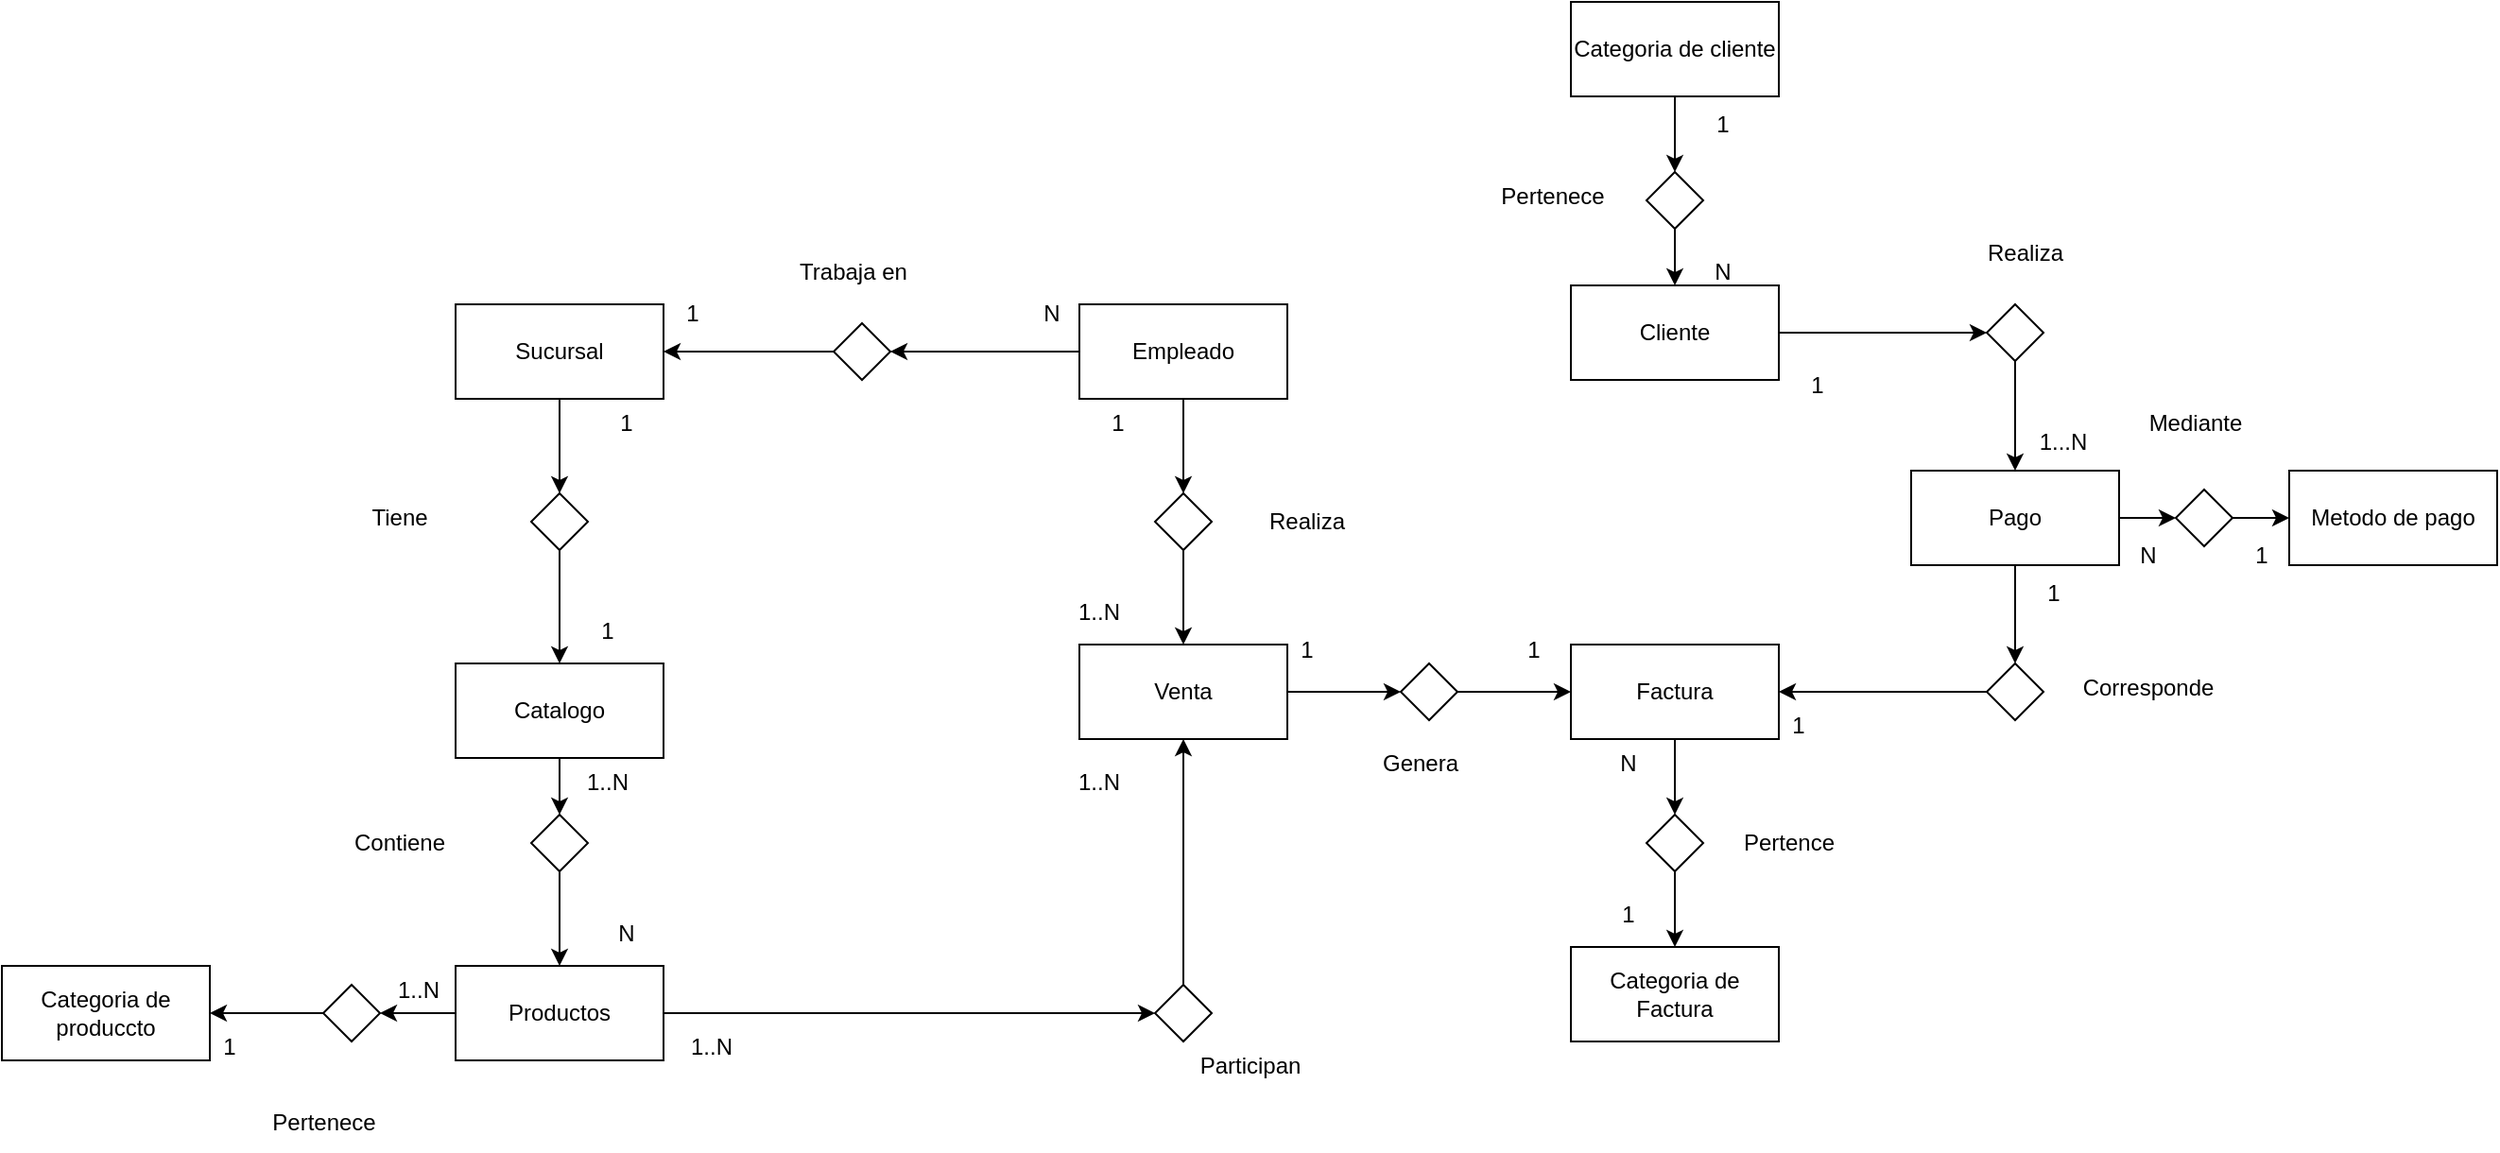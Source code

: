<mxfile version="24.7.17">
  <diagram name="Página-1" id="bJ0KBdlIUZLLZwcX1AwN">
    <mxGraphModel dx="2345" dy="1838" grid="1" gridSize="10" guides="1" tooltips="1" connect="1" arrows="1" fold="1" page="1" pageScale="1" pageWidth="827" pageHeight="1169" math="0" shadow="0">
      <root>
        <mxCell id="0" />
        <mxCell id="1" parent="0" />
        <mxCell id="lddae44WPFYO3zYL8UWN-17" style="edgeStyle=orthogonalEdgeStyle;rounded=0;orthogonalLoop=1;jettySize=auto;html=1;entryX=0.5;entryY=0;entryDx=0;entryDy=0;" edge="1" parent="1" source="lddae44WPFYO3zYL8UWN-1" target="lddae44WPFYO3zYL8UWN-15">
          <mxGeometry relative="1" as="geometry" />
        </mxCell>
        <mxCell id="lddae44WPFYO3zYL8UWN-1" value="Sucursal" style="html=1;whiteSpace=wrap;" vertex="1" parent="1">
          <mxGeometry x="150" y="50" width="110" height="50" as="geometry" />
        </mxCell>
        <mxCell id="lddae44WPFYO3zYL8UWN-9" style="edgeStyle=orthogonalEdgeStyle;rounded=0;orthogonalLoop=1;jettySize=auto;html=1;entryX=1;entryY=0.5;entryDx=0;entryDy=0;" edge="1" parent="1" source="lddae44WPFYO3zYL8UWN-2" target="lddae44WPFYO3zYL8UWN-8">
          <mxGeometry relative="1" as="geometry" />
        </mxCell>
        <mxCell id="lddae44WPFYO3zYL8UWN-38" style="edgeStyle=orthogonalEdgeStyle;rounded=0;orthogonalLoop=1;jettySize=auto;html=1;exitX=0.5;exitY=1;exitDx=0;exitDy=0;entryX=0.5;entryY=0;entryDx=0;entryDy=0;" edge="1" parent="1" source="lddae44WPFYO3zYL8UWN-2" target="lddae44WPFYO3zYL8UWN-37">
          <mxGeometry relative="1" as="geometry" />
        </mxCell>
        <mxCell id="lddae44WPFYO3zYL8UWN-2" value="Empleado" style="html=1;whiteSpace=wrap;" vertex="1" parent="1">
          <mxGeometry x="480" y="50" width="110" height="50" as="geometry" />
        </mxCell>
        <mxCell id="lddae44WPFYO3zYL8UWN-44" style="edgeStyle=orthogonalEdgeStyle;rounded=0;orthogonalLoop=1;jettySize=auto;html=1;entryX=0;entryY=0.5;entryDx=0;entryDy=0;" edge="1" parent="1" source="lddae44WPFYO3zYL8UWN-3" target="lddae44WPFYO3zYL8UWN-43">
          <mxGeometry relative="1" as="geometry" />
        </mxCell>
        <mxCell id="lddae44WPFYO3zYL8UWN-3" value="Venta" style="html=1;whiteSpace=wrap;" vertex="1" parent="1">
          <mxGeometry x="480" y="230" width="110" height="50" as="geometry" />
        </mxCell>
        <mxCell id="lddae44WPFYO3zYL8UWN-31" style="edgeStyle=orthogonalEdgeStyle;rounded=0;orthogonalLoop=1;jettySize=auto;html=1;entryX=1;entryY=0.5;entryDx=0;entryDy=0;" edge="1" parent="1" source="lddae44WPFYO3zYL8UWN-4" target="lddae44WPFYO3zYL8UWN-30">
          <mxGeometry relative="1" as="geometry" />
        </mxCell>
        <mxCell id="lddae44WPFYO3zYL8UWN-50" style="edgeStyle=orthogonalEdgeStyle;rounded=0;orthogonalLoop=1;jettySize=auto;html=1;entryX=0;entryY=0.5;entryDx=0;entryDy=0;" edge="1" parent="1" source="lddae44WPFYO3zYL8UWN-4" target="lddae44WPFYO3zYL8UWN-49">
          <mxGeometry relative="1" as="geometry" />
        </mxCell>
        <mxCell id="lddae44WPFYO3zYL8UWN-4" value="Productos" style="html=1;whiteSpace=wrap;" vertex="1" parent="1">
          <mxGeometry x="150" y="400" width="110" height="50" as="geometry" />
        </mxCell>
        <mxCell id="lddae44WPFYO3zYL8UWN-5" value="Categoria de produccto" style="html=1;whiteSpace=wrap;" vertex="1" parent="1">
          <mxGeometry x="-90" y="400" width="110" height="50" as="geometry" />
        </mxCell>
        <mxCell id="lddae44WPFYO3zYL8UWN-72" style="edgeStyle=orthogonalEdgeStyle;rounded=0;orthogonalLoop=1;jettySize=auto;html=1;entryX=0.5;entryY=0;entryDx=0;entryDy=0;" edge="1" parent="1" source="lddae44WPFYO3zYL8UWN-6" target="lddae44WPFYO3zYL8UWN-71">
          <mxGeometry relative="1" as="geometry" />
        </mxCell>
        <mxCell id="lddae44WPFYO3zYL8UWN-6" value="Factura" style="html=1;whiteSpace=wrap;" vertex="1" parent="1">
          <mxGeometry x="740" y="230" width="110" height="50" as="geometry" />
        </mxCell>
        <mxCell id="lddae44WPFYO3zYL8UWN-10" style="edgeStyle=orthogonalEdgeStyle;rounded=0;orthogonalLoop=1;jettySize=auto;html=1;entryX=1;entryY=0.5;entryDx=0;entryDy=0;" edge="1" parent="1" source="lddae44WPFYO3zYL8UWN-8" target="lddae44WPFYO3zYL8UWN-1">
          <mxGeometry relative="1" as="geometry" />
        </mxCell>
        <mxCell id="lddae44WPFYO3zYL8UWN-8" value="" style="rhombus;" vertex="1" parent="1">
          <mxGeometry x="350" y="60" width="30" height="30" as="geometry" />
        </mxCell>
        <mxCell id="lddae44WPFYO3zYL8UWN-11" value="Trabaja en" style="text;html=1;align=center;verticalAlign=middle;resizable=0;points=[];autosize=1;strokeColor=none;fillColor=none;" vertex="1" parent="1">
          <mxGeometry x="320" y="18" width="80" height="30" as="geometry" />
        </mxCell>
        <mxCell id="lddae44WPFYO3zYL8UWN-12" value="1" style="text;html=1;align=center;verticalAlign=middle;resizable=0;points=[];autosize=1;strokeColor=none;fillColor=none;" vertex="1" parent="1">
          <mxGeometry x="260" y="40" width="30" height="30" as="geometry" />
        </mxCell>
        <mxCell id="lddae44WPFYO3zYL8UWN-13" value="N" style="text;html=1;align=center;verticalAlign=middle;resizable=0;points=[];autosize=1;strokeColor=none;fillColor=none;" vertex="1" parent="1">
          <mxGeometry x="450" y="40" width="30" height="30" as="geometry" />
        </mxCell>
        <mxCell id="lddae44WPFYO3zYL8UWN-24" style="edgeStyle=orthogonalEdgeStyle;rounded=0;orthogonalLoop=1;jettySize=auto;html=1;entryX=0.5;entryY=0;entryDx=0;entryDy=0;" edge="1" parent="1" source="lddae44WPFYO3zYL8UWN-14" target="lddae44WPFYO3zYL8UWN-23">
          <mxGeometry relative="1" as="geometry" />
        </mxCell>
        <mxCell id="lddae44WPFYO3zYL8UWN-14" value="Catalogo" style="html=1;whiteSpace=wrap;" vertex="1" parent="1">
          <mxGeometry x="150" y="240" width="110" height="50" as="geometry" />
        </mxCell>
        <mxCell id="lddae44WPFYO3zYL8UWN-19" style="edgeStyle=orthogonalEdgeStyle;rounded=0;orthogonalLoop=1;jettySize=auto;html=1;" edge="1" parent="1" source="lddae44WPFYO3zYL8UWN-15" target="lddae44WPFYO3zYL8UWN-14">
          <mxGeometry relative="1" as="geometry" />
        </mxCell>
        <mxCell id="lddae44WPFYO3zYL8UWN-15" value="" style="rhombus;" vertex="1" parent="1">
          <mxGeometry x="190" y="150" width="30" height="30" as="geometry" />
        </mxCell>
        <mxCell id="lddae44WPFYO3zYL8UWN-20" value="Tiene" style="text;html=1;align=center;verticalAlign=middle;resizable=0;points=[];autosize=1;strokeColor=none;fillColor=none;" vertex="1" parent="1">
          <mxGeometry x="95" y="148" width="50" height="30" as="geometry" />
        </mxCell>
        <mxCell id="lddae44WPFYO3zYL8UWN-21" value="1" style="text;html=1;align=center;verticalAlign=middle;resizable=0;points=[];autosize=1;strokeColor=none;fillColor=none;" vertex="1" parent="1">
          <mxGeometry x="215" y="208" width="30" height="30" as="geometry" />
        </mxCell>
        <mxCell id="lddae44WPFYO3zYL8UWN-22" value="1" style="text;html=1;align=center;verticalAlign=middle;resizable=0;points=[];autosize=1;strokeColor=none;fillColor=none;" vertex="1" parent="1">
          <mxGeometry x="225" y="98" width="30" height="30" as="geometry" />
        </mxCell>
        <mxCell id="lddae44WPFYO3zYL8UWN-26" style="edgeStyle=orthogonalEdgeStyle;rounded=0;orthogonalLoop=1;jettySize=auto;html=1;entryX=0.5;entryY=0;entryDx=0;entryDy=0;" edge="1" parent="1" source="lddae44WPFYO3zYL8UWN-23" target="lddae44WPFYO3zYL8UWN-4">
          <mxGeometry relative="1" as="geometry" />
        </mxCell>
        <mxCell id="lddae44WPFYO3zYL8UWN-23" value="" style="rhombus;" vertex="1" parent="1">
          <mxGeometry x="190" y="320" width="30" height="30" as="geometry" />
        </mxCell>
        <mxCell id="lddae44WPFYO3zYL8UWN-27" value="Contiene" style="text;html=1;align=center;verticalAlign=middle;resizable=0;points=[];autosize=1;strokeColor=none;fillColor=none;" vertex="1" parent="1">
          <mxGeometry x="85" y="320" width="70" height="30" as="geometry" />
        </mxCell>
        <mxCell id="lddae44WPFYO3zYL8UWN-28" value="N" style="text;html=1;align=center;verticalAlign=middle;resizable=0;points=[];autosize=1;strokeColor=none;fillColor=none;" vertex="1" parent="1">
          <mxGeometry x="225" y="368" width="30" height="30" as="geometry" />
        </mxCell>
        <mxCell id="lddae44WPFYO3zYL8UWN-29" value="1..N" style="text;html=1;align=center;verticalAlign=middle;resizable=0;points=[];autosize=1;strokeColor=none;fillColor=none;" vertex="1" parent="1">
          <mxGeometry x="205" y="288" width="50" height="30" as="geometry" />
        </mxCell>
        <mxCell id="lddae44WPFYO3zYL8UWN-32" style="edgeStyle=orthogonalEdgeStyle;rounded=0;orthogonalLoop=1;jettySize=auto;html=1;entryX=1;entryY=0.5;entryDx=0;entryDy=0;" edge="1" parent="1" source="lddae44WPFYO3zYL8UWN-30" target="lddae44WPFYO3zYL8UWN-5">
          <mxGeometry relative="1" as="geometry" />
        </mxCell>
        <mxCell id="lddae44WPFYO3zYL8UWN-30" value="" style="rhombus;" vertex="1" parent="1">
          <mxGeometry x="80" y="410" width="30" height="30" as="geometry" />
        </mxCell>
        <mxCell id="lddae44WPFYO3zYL8UWN-33" value="Pertenece" style="text;html=1;align=center;verticalAlign=middle;resizable=0;points=[];autosize=1;strokeColor=none;fillColor=none;" vertex="1" parent="1">
          <mxGeometry x="40" y="468" width="80" height="30" as="geometry" />
        </mxCell>
        <mxCell id="lddae44WPFYO3zYL8UWN-34" value="1" style="text;html=1;align=center;verticalAlign=middle;resizable=0;points=[];autosize=1;strokeColor=none;fillColor=none;" vertex="1" parent="1">
          <mxGeometry x="15" y="428" width="30" height="30" as="geometry" />
        </mxCell>
        <mxCell id="lddae44WPFYO3zYL8UWN-36" value="1..N" style="text;html=1;align=center;verticalAlign=middle;resizable=0;points=[];autosize=1;strokeColor=none;fillColor=none;" vertex="1" parent="1">
          <mxGeometry x="105" y="398" width="50" height="30" as="geometry" />
        </mxCell>
        <mxCell id="lddae44WPFYO3zYL8UWN-39" style="edgeStyle=orthogonalEdgeStyle;rounded=0;orthogonalLoop=1;jettySize=auto;html=1;exitX=0.5;exitY=1;exitDx=0;exitDy=0;entryX=0.5;entryY=0;entryDx=0;entryDy=0;" edge="1" parent="1" source="lddae44WPFYO3zYL8UWN-37" target="lddae44WPFYO3zYL8UWN-3">
          <mxGeometry relative="1" as="geometry" />
        </mxCell>
        <mxCell id="lddae44WPFYO3zYL8UWN-37" value="" style="rhombus;" vertex="1" parent="1">
          <mxGeometry x="520" y="150" width="30" height="30" as="geometry" />
        </mxCell>
        <mxCell id="lddae44WPFYO3zYL8UWN-40" value="Realiza" style="text;html=1;align=center;verticalAlign=middle;resizable=0;points=[];autosize=1;strokeColor=none;fillColor=none;" vertex="1" parent="1">
          <mxGeometry x="570" y="150" width="60" height="30" as="geometry" />
        </mxCell>
        <mxCell id="lddae44WPFYO3zYL8UWN-41" value="1..N" style="text;html=1;align=center;verticalAlign=middle;resizable=0;points=[];autosize=1;strokeColor=none;fillColor=none;" vertex="1" parent="1">
          <mxGeometry x="465" y="198" width="50" height="30" as="geometry" />
        </mxCell>
        <mxCell id="lddae44WPFYO3zYL8UWN-42" value="1" style="text;html=1;align=center;verticalAlign=middle;resizable=0;points=[];autosize=1;strokeColor=none;fillColor=none;" vertex="1" parent="1">
          <mxGeometry x="485" y="98" width="30" height="30" as="geometry" />
        </mxCell>
        <mxCell id="lddae44WPFYO3zYL8UWN-45" style="edgeStyle=orthogonalEdgeStyle;rounded=0;orthogonalLoop=1;jettySize=auto;html=1;exitX=1;exitY=0.5;exitDx=0;exitDy=0;entryX=0;entryY=0.5;entryDx=0;entryDy=0;" edge="1" parent="1" source="lddae44WPFYO3zYL8UWN-43" target="lddae44WPFYO3zYL8UWN-6">
          <mxGeometry relative="1" as="geometry" />
        </mxCell>
        <mxCell id="lddae44WPFYO3zYL8UWN-43" value="" style="rhombus;" vertex="1" parent="1">
          <mxGeometry x="650" y="240" width="30" height="30" as="geometry" />
        </mxCell>
        <mxCell id="lddae44WPFYO3zYL8UWN-46" value="Genera" style="text;html=1;align=center;verticalAlign=middle;resizable=0;points=[];autosize=1;strokeColor=none;fillColor=none;" vertex="1" parent="1">
          <mxGeometry x="630" y="278" width="60" height="30" as="geometry" />
        </mxCell>
        <mxCell id="lddae44WPFYO3zYL8UWN-47" value="1" style="text;html=1;align=center;verticalAlign=middle;resizable=0;points=[];autosize=1;strokeColor=none;fillColor=none;" vertex="1" parent="1">
          <mxGeometry x="705" y="218" width="30" height="30" as="geometry" />
        </mxCell>
        <mxCell id="lddae44WPFYO3zYL8UWN-48" value="1" style="text;html=1;align=center;verticalAlign=middle;resizable=0;points=[];autosize=1;strokeColor=none;fillColor=none;" vertex="1" parent="1">
          <mxGeometry x="585" y="218" width="30" height="30" as="geometry" />
        </mxCell>
        <mxCell id="lddae44WPFYO3zYL8UWN-51" style="edgeStyle=orthogonalEdgeStyle;rounded=0;orthogonalLoop=1;jettySize=auto;html=1;entryX=0.5;entryY=1;entryDx=0;entryDy=0;" edge="1" parent="1" source="lddae44WPFYO3zYL8UWN-49" target="lddae44WPFYO3zYL8UWN-3">
          <mxGeometry relative="1" as="geometry" />
        </mxCell>
        <mxCell id="lddae44WPFYO3zYL8UWN-49" value="" style="rhombus;" vertex="1" parent="1">
          <mxGeometry x="520" y="410" width="30" height="30" as="geometry" />
        </mxCell>
        <mxCell id="lddae44WPFYO3zYL8UWN-52" value="Participan" style="text;html=1;align=center;verticalAlign=middle;resizable=0;points=[];autosize=1;strokeColor=none;fillColor=none;" vertex="1" parent="1">
          <mxGeometry x="530" y="438" width="80" height="30" as="geometry" />
        </mxCell>
        <mxCell id="lddae44WPFYO3zYL8UWN-53" value="1..N" style="text;html=1;align=center;verticalAlign=middle;resizable=0;points=[];autosize=1;strokeColor=none;fillColor=none;" vertex="1" parent="1">
          <mxGeometry x="465" y="288" width="50" height="30" as="geometry" />
        </mxCell>
        <mxCell id="lddae44WPFYO3zYL8UWN-54" value="1..N" style="text;html=1;align=center;verticalAlign=middle;resizable=0;points=[];autosize=1;strokeColor=none;fillColor=none;" vertex="1" parent="1">
          <mxGeometry x="260" y="428" width="50" height="30" as="geometry" />
        </mxCell>
        <mxCell id="lddae44WPFYO3zYL8UWN-79" style="edgeStyle=orthogonalEdgeStyle;rounded=0;orthogonalLoop=1;jettySize=auto;html=1;entryX=0;entryY=0.5;entryDx=0;entryDy=0;" edge="1" parent="1" source="lddae44WPFYO3zYL8UWN-55" target="lddae44WPFYO3zYL8UWN-78">
          <mxGeometry relative="1" as="geometry" />
        </mxCell>
        <mxCell id="lddae44WPFYO3zYL8UWN-55" value="Cliente" style="html=1;whiteSpace=wrap;" vertex="1" parent="1">
          <mxGeometry x="740" y="40" width="110" height="50" as="geometry" />
        </mxCell>
        <mxCell id="lddae44WPFYO3zYL8UWN-62" value="Categoria de Factura" style="html=1;whiteSpace=wrap;" vertex="1" parent="1">
          <mxGeometry x="740" y="390" width="110" height="50" as="geometry" />
        </mxCell>
        <mxCell id="lddae44WPFYO3zYL8UWN-66" style="edgeStyle=orthogonalEdgeStyle;rounded=0;orthogonalLoop=1;jettySize=auto;html=1;entryX=0.5;entryY=0;entryDx=0;entryDy=0;" edge="1" parent="1" source="lddae44WPFYO3zYL8UWN-64" target="lddae44WPFYO3zYL8UWN-65">
          <mxGeometry relative="1" as="geometry" />
        </mxCell>
        <mxCell id="lddae44WPFYO3zYL8UWN-64" value="Categoria de cliente" style="html=1;whiteSpace=wrap;" vertex="1" parent="1">
          <mxGeometry x="740" y="-110" width="110" height="50" as="geometry" />
        </mxCell>
        <mxCell id="lddae44WPFYO3zYL8UWN-67" style="edgeStyle=orthogonalEdgeStyle;rounded=0;orthogonalLoop=1;jettySize=auto;html=1;" edge="1" parent="1" source="lddae44WPFYO3zYL8UWN-65" target="lddae44WPFYO3zYL8UWN-55">
          <mxGeometry relative="1" as="geometry" />
        </mxCell>
        <mxCell id="lddae44WPFYO3zYL8UWN-65" value="" style="rhombus;" vertex="1" parent="1">
          <mxGeometry x="780" y="-20" width="30" height="30" as="geometry" />
        </mxCell>
        <mxCell id="lddae44WPFYO3zYL8UWN-68" value="N" style="text;html=1;align=center;verticalAlign=middle;resizable=0;points=[];autosize=1;strokeColor=none;fillColor=none;" vertex="1" parent="1">
          <mxGeometry x="805" y="18" width="30" height="30" as="geometry" />
        </mxCell>
        <mxCell id="lddae44WPFYO3zYL8UWN-69" value="1" style="text;html=1;align=center;verticalAlign=middle;resizable=0;points=[];autosize=1;strokeColor=none;fillColor=none;" vertex="1" parent="1">
          <mxGeometry x="805" y="-60" width="30" height="30" as="geometry" />
        </mxCell>
        <mxCell id="lddae44WPFYO3zYL8UWN-70" value="Pertenece" style="text;html=1;align=center;verticalAlign=middle;resizable=0;points=[];autosize=1;strokeColor=none;fillColor=none;" vertex="1" parent="1">
          <mxGeometry x="690" y="-22" width="80" height="30" as="geometry" />
        </mxCell>
        <mxCell id="lddae44WPFYO3zYL8UWN-73" style="edgeStyle=orthogonalEdgeStyle;rounded=0;orthogonalLoop=1;jettySize=auto;html=1;" edge="1" parent="1" source="lddae44WPFYO3zYL8UWN-71" target="lddae44WPFYO3zYL8UWN-62">
          <mxGeometry relative="1" as="geometry" />
        </mxCell>
        <mxCell id="lddae44WPFYO3zYL8UWN-71" value="" style="rhombus;" vertex="1" parent="1">
          <mxGeometry x="780" y="320" width="30" height="30" as="geometry" />
        </mxCell>
        <mxCell id="lddae44WPFYO3zYL8UWN-74" value="Pertence" style="text;html=1;align=center;verticalAlign=middle;resizable=0;points=[];autosize=1;strokeColor=none;fillColor=none;" vertex="1" parent="1">
          <mxGeometry x="820" y="320" width="70" height="30" as="geometry" />
        </mxCell>
        <mxCell id="lddae44WPFYO3zYL8UWN-75" value="N" style="text;html=1;align=center;verticalAlign=middle;resizable=0;points=[];autosize=1;strokeColor=none;fillColor=none;" vertex="1" parent="1">
          <mxGeometry x="755" y="278" width="30" height="30" as="geometry" />
        </mxCell>
        <mxCell id="lddae44WPFYO3zYL8UWN-76" value="1" style="text;html=1;align=center;verticalAlign=middle;resizable=0;points=[];autosize=1;strokeColor=none;fillColor=none;" vertex="1" parent="1">
          <mxGeometry x="755" y="358" width="30" height="30" as="geometry" />
        </mxCell>
        <mxCell id="lddae44WPFYO3zYL8UWN-85" style="edgeStyle=orthogonalEdgeStyle;rounded=0;orthogonalLoop=1;jettySize=auto;html=1;entryX=0.5;entryY=0;entryDx=0;entryDy=0;" edge="1" parent="1" source="lddae44WPFYO3zYL8UWN-77" target="lddae44WPFYO3zYL8UWN-84">
          <mxGeometry relative="1" as="geometry" />
        </mxCell>
        <mxCell id="lddae44WPFYO3zYL8UWN-92" style="edgeStyle=orthogonalEdgeStyle;rounded=0;orthogonalLoop=1;jettySize=auto;html=1;entryX=0;entryY=0.5;entryDx=0;entryDy=0;" edge="1" parent="1" source="lddae44WPFYO3zYL8UWN-77" target="lddae44WPFYO3zYL8UWN-90">
          <mxGeometry relative="1" as="geometry" />
        </mxCell>
        <mxCell id="lddae44WPFYO3zYL8UWN-77" value="Pago" style="html=1;whiteSpace=wrap;" vertex="1" parent="1">
          <mxGeometry x="920" y="138" width="110" height="50" as="geometry" />
        </mxCell>
        <mxCell id="lddae44WPFYO3zYL8UWN-80" style="edgeStyle=orthogonalEdgeStyle;rounded=0;orthogonalLoop=1;jettySize=auto;html=1;entryX=0.5;entryY=0;entryDx=0;entryDy=0;" edge="1" parent="1" source="lddae44WPFYO3zYL8UWN-78" target="lddae44WPFYO3zYL8UWN-77">
          <mxGeometry relative="1" as="geometry" />
        </mxCell>
        <mxCell id="lddae44WPFYO3zYL8UWN-78" value="" style="rhombus;" vertex="1" parent="1">
          <mxGeometry x="960" y="50" width="30" height="30" as="geometry" />
        </mxCell>
        <mxCell id="lddae44WPFYO3zYL8UWN-81" value="Realiza" style="text;html=1;align=center;verticalAlign=middle;resizable=0;points=[];autosize=1;strokeColor=none;fillColor=none;" vertex="1" parent="1">
          <mxGeometry x="950" y="8" width="60" height="30" as="geometry" />
        </mxCell>
        <mxCell id="lddae44WPFYO3zYL8UWN-82" value="1...N" style="text;html=1;align=center;verticalAlign=middle;resizable=0;points=[];autosize=1;strokeColor=none;fillColor=none;" vertex="1" parent="1">
          <mxGeometry x="975" y="108" width="50" height="30" as="geometry" />
        </mxCell>
        <mxCell id="lddae44WPFYO3zYL8UWN-83" value="1" style="text;html=1;align=center;verticalAlign=middle;resizable=0;points=[];autosize=1;strokeColor=none;fillColor=none;" vertex="1" parent="1">
          <mxGeometry x="855" y="78" width="30" height="30" as="geometry" />
        </mxCell>
        <mxCell id="lddae44WPFYO3zYL8UWN-86" style="edgeStyle=orthogonalEdgeStyle;rounded=0;orthogonalLoop=1;jettySize=auto;html=1;entryX=1;entryY=0.5;entryDx=0;entryDy=0;" edge="1" parent="1" source="lddae44WPFYO3zYL8UWN-84" target="lddae44WPFYO3zYL8UWN-6">
          <mxGeometry relative="1" as="geometry" />
        </mxCell>
        <mxCell id="lddae44WPFYO3zYL8UWN-84" value="" style="rhombus;" vertex="1" parent="1">
          <mxGeometry x="960" y="240" width="30" height="30" as="geometry" />
        </mxCell>
        <mxCell id="lddae44WPFYO3zYL8UWN-87" value="1" style="text;html=1;align=center;verticalAlign=middle;resizable=0;points=[];autosize=1;strokeColor=none;fillColor=none;" vertex="1" parent="1">
          <mxGeometry x="980" y="188" width="30" height="30" as="geometry" />
        </mxCell>
        <mxCell id="lddae44WPFYO3zYL8UWN-88" value="1" style="text;html=1;align=center;verticalAlign=middle;resizable=0;points=[];autosize=1;strokeColor=none;fillColor=none;" vertex="1" parent="1">
          <mxGeometry x="845" y="258" width="30" height="30" as="geometry" />
        </mxCell>
        <mxCell id="lddae44WPFYO3zYL8UWN-89" value="Metodo de pago" style="html=1;whiteSpace=wrap;" vertex="1" parent="1">
          <mxGeometry x="1120" y="138" width="110" height="50" as="geometry" />
        </mxCell>
        <mxCell id="lddae44WPFYO3zYL8UWN-93" style="edgeStyle=orthogonalEdgeStyle;rounded=0;orthogonalLoop=1;jettySize=auto;html=1;entryX=0;entryY=0.5;entryDx=0;entryDy=0;" edge="1" parent="1" source="lddae44WPFYO3zYL8UWN-90" target="lddae44WPFYO3zYL8UWN-89">
          <mxGeometry relative="1" as="geometry" />
        </mxCell>
        <mxCell id="lddae44WPFYO3zYL8UWN-90" value="" style="rhombus;" vertex="1" parent="1">
          <mxGeometry x="1060" y="148" width="30" height="30" as="geometry" />
        </mxCell>
        <mxCell id="lddae44WPFYO3zYL8UWN-94" value="Mediante" style="text;html=1;align=center;verticalAlign=middle;resizable=0;points=[];autosize=1;strokeColor=none;fillColor=none;" vertex="1" parent="1">
          <mxGeometry x="1035" y="98" width="70" height="30" as="geometry" />
        </mxCell>
        <mxCell id="lddae44WPFYO3zYL8UWN-95" value="1" style="text;html=1;align=center;verticalAlign=middle;resizable=0;points=[];autosize=1;strokeColor=none;fillColor=none;" vertex="1" parent="1">
          <mxGeometry x="1090" y="168" width="30" height="30" as="geometry" />
        </mxCell>
        <mxCell id="lddae44WPFYO3zYL8UWN-96" value="N" style="text;html=1;align=center;verticalAlign=middle;resizable=0;points=[];autosize=1;strokeColor=none;fillColor=none;" vertex="1" parent="1">
          <mxGeometry x="1030" y="168" width="30" height="30" as="geometry" />
        </mxCell>
        <mxCell id="lddae44WPFYO3zYL8UWN-97" value="Corresponde" style="text;html=1;align=center;verticalAlign=middle;resizable=0;points=[];autosize=1;strokeColor=none;fillColor=none;" vertex="1" parent="1">
          <mxGeometry x="1000" y="238" width="90" height="30" as="geometry" />
        </mxCell>
      </root>
    </mxGraphModel>
  </diagram>
</mxfile>
